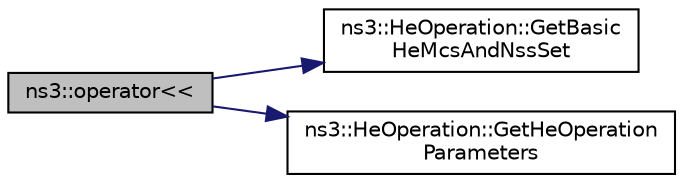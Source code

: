 digraph "ns3::operator&lt;&lt;"
{
 // LATEX_PDF_SIZE
  edge [fontname="Helvetica",fontsize="10",labelfontname="Helvetica",labelfontsize="10"];
  node [fontname="Helvetica",fontsize="10",shape=record];
  rankdir="LR";
  Node1 [label="ns3::operator\<\<",height=0.2,width=0.4,color="black", fillcolor="grey75", style="filled", fontcolor="black",tooltip="output stream output operator"];
  Node1 -> Node2 [color="midnightblue",fontsize="10",style="solid",fontname="Helvetica"];
  Node2 [label="ns3::HeOperation::GetBasic\lHeMcsAndNssSet",height=0.2,width=0.4,color="black", fillcolor="white", style="filled",URL="$classns3_1_1_he_operation.html#a7dd6e83d9d283abf3bdcb0be3df44fbe",tooltip="Return the Basic HE-MCS And Nss field in the HE Operation information element."];
  Node1 -> Node3 [color="midnightblue",fontsize="10",style="solid",fontname="Helvetica"];
  Node3 [label="ns3::HeOperation::GetHeOperation\lParameters",height=0.2,width=0.4,color="black", fillcolor="white", style="filled",URL="$classns3_1_1_he_operation.html#a2d11db8ed7573b97fad6df9159f6b82b",tooltip="Return the HE Operation Parameters field in the HE Operation information element."];
}
